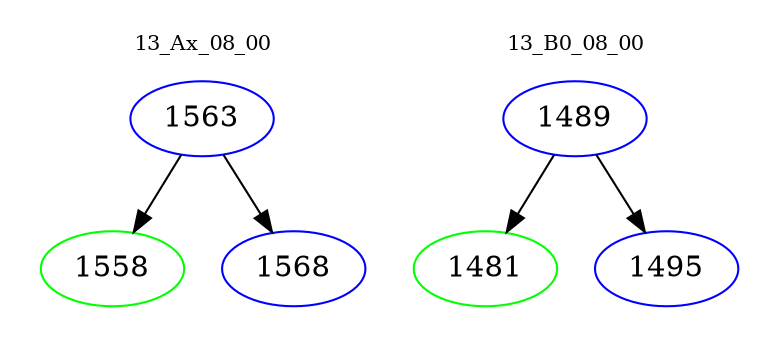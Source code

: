 digraph{
subgraph cluster_0 {
color = white
label = "13_Ax_08_00";
fontsize=10;
T0_1563 [label="1563", color="blue"]
T0_1563 -> T0_1558 [color="black"]
T0_1558 [label="1558", color="green"]
T0_1563 -> T0_1568 [color="black"]
T0_1568 [label="1568", color="blue"]
}
subgraph cluster_1 {
color = white
label = "13_B0_08_00";
fontsize=10;
T1_1489 [label="1489", color="blue"]
T1_1489 -> T1_1481 [color="black"]
T1_1481 [label="1481", color="green"]
T1_1489 -> T1_1495 [color="black"]
T1_1495 [label="1495", color="blue"]
}
}
